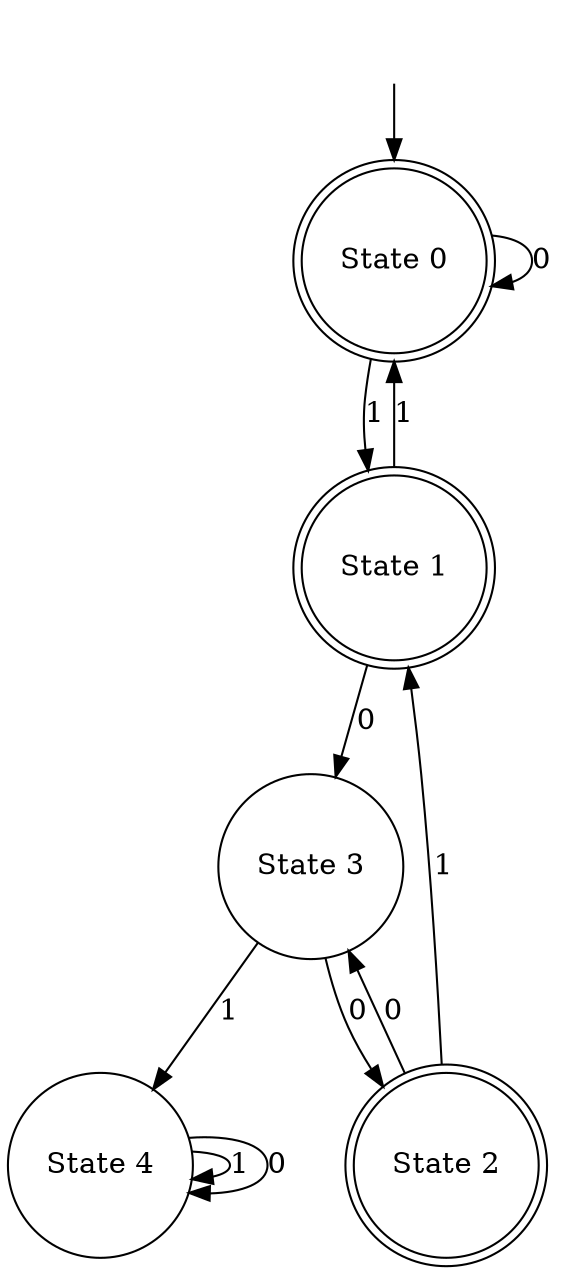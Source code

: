 digraph finite_state_machine {
	__start0 [label="" shape=none]
	"State 3" [label="State 3" shape=circle]
	"State 1" [label="State 1" shape=doublecircle]
	"State 0" [label="State 0" shape=doublecircle]
	"State 4" [label="State 4" shape=circle]
	"State 2" [label="State 2" shape=doublecircle]
	__start0 -> "State 0" [label=""]
	"State 3" -> "State 4" [label=1]
	"State 3" -> "State 2" [label=0]
	"State 1" -> "State 0" [label=1]
	"State 1" -> "State 3" [label=0]
	"State 0" -> "State 1" [label=1]
	"State 0" -> "State 0" [label=0]
	"State 4" -> "State 4" [label=1]
	"State 4" -> "State 4" [label=0]
	"State 2" -> "State 1" [label=1]
	"State 2" -> "State 3" [label=0]
}